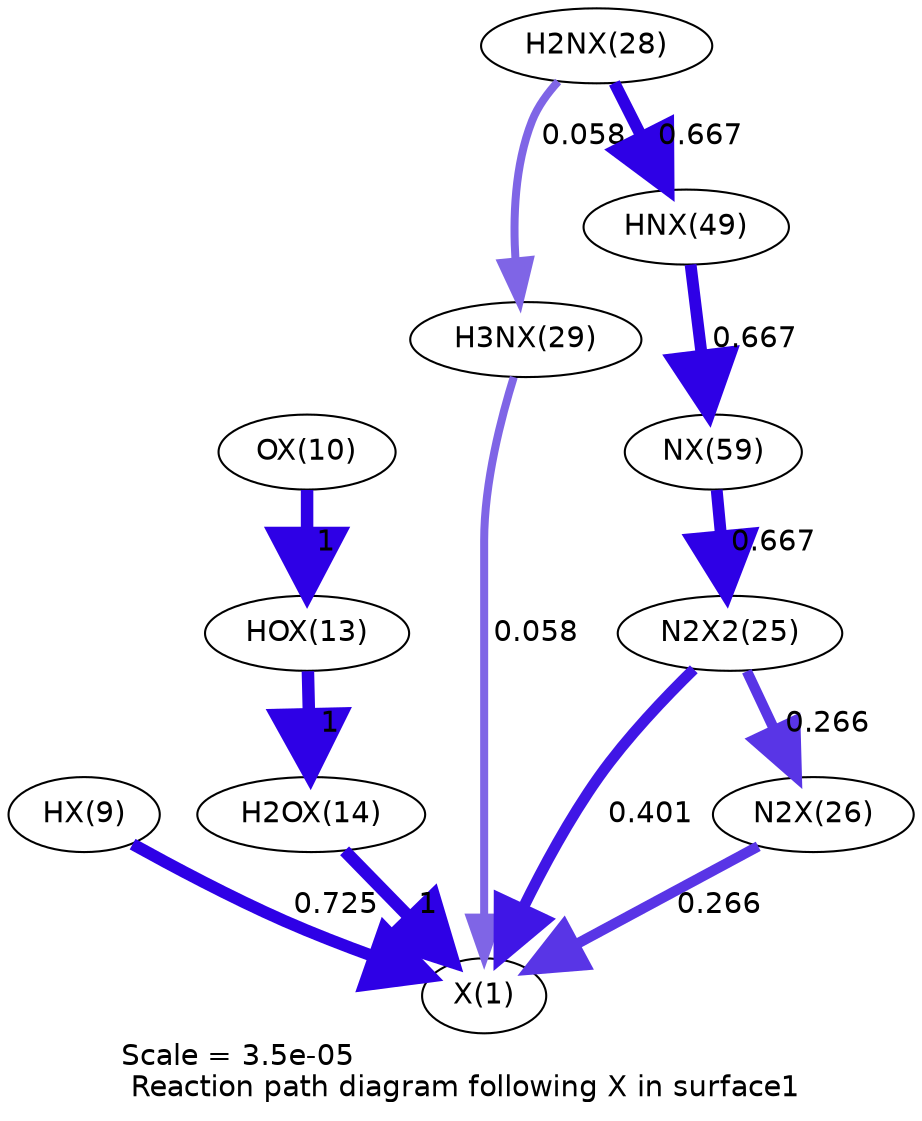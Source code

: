digraph reaction_paths {
center=1;
s20 -> s11[fontname="Helvetica", penwidth=3.85, arrowsize=1.93, color="0.7, 0.558, 0.9"
, label=" 0.058"];
s12 -> s11[fontname="Helvetica", penwidth=5.76, arrowsize=2.88, color="0.7, 1.22, 0.9"
, label=" 0.725"];
s15 -> s11[fontname="Helvetica", penwidth=6, arrowsize=3, color="0.7, 1.5, 0.9"
, label=" 1"];
s16 -> s11[fontname="Helvetica", penwidth=5.31, arrowsize=2.65, color="0.7, 0.901, 0.9"
, label=" 0.401"];
s17 -> s11[fontname="Helvetica", penwidth=5, arrowsize=2.5, color="0.7, 0.766, 0.9"
, label=" 0.266"];
s19 -> s20[fontname="Helvetica", penwidth=3.85, arrowsize=1.93, color="0.7, 0.558, 0.9"
, label=" 0.058"];
s19 -> s22[fontname="Helvetica", penwidth=5.69, arrowsize=2.85, color="0.7, 1.17, 0.9"
, label=" 0.667"];
s22 -> s23[fontname="Helvetica", penwidth=5.69, arrowsize=2.85, color="0.7, 1.17, 0.9"
, label=" 0.667"];
s13 -> s14[fontname="Helvetica", penwidth=6, arrowsize=3, color="0.7, 1.5, 0.9"
, label=" 1"];
s14 -> s15[fontname="Helvetica", penwidth=6, arrowsize=3, color="0.7, 1.5, 0.9"
, label=" 1"];
s23 -> s16[fontname="Helvetica", penwidth=5.69, arrowsize=2.85, color="0.7, 1.17, 0.9"
, label=" 0.667"];
s16 -> s17[fontname="Helvetica", penwidth=5, arrowsize=2.5, color="0.7, 0.766, 0.9"
, label=" 0.266"];
s11 [ fontname="Helvetica", label="X(1)"];
s12 [ fontname="Helvetica", label="HX(9)"];
s13 [ fontname="Helvetica", label="OX(10)"];
s14 [ fontname="Helvetica", label="HOX(13)"];
s15 [ fontname="Helvetica", label="H2OX(14)"];
s16 [ fontname="Helvetica", label="N2X2(25)"];
s17 [ fontname="Helvetica", label="N2X(26)"];
s19 [ fontname="Helvetica", label="H2NX(28)"];
s20 [ fontname="Helvetica", label="H3NX(29)"];
s22 [ fontname="Helvetica", label="HNX(49)"];
s23 [ fontname="Helvetica", label="NX(59)"];
 label = "Scale = 3.5e-05\l Reaction path diagram following X in surface1";
 fontname = "Helvetica";
}
